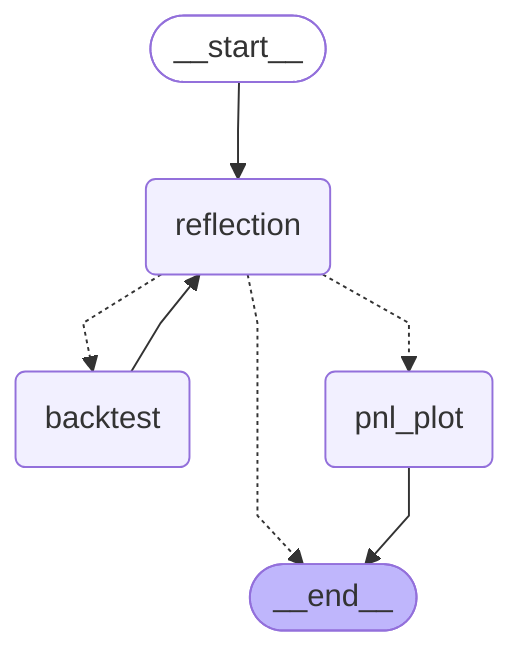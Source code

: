 ---
config:
  flowchart:
    curve: linear
---
graph TD;
	__start__([<p>__start__</p>]):::first
	reflection(reflection)
	backtest(backtest)
	pnl_plot(pnl_plot)
	__end__([<p>__end__</p>]):::last
	__start__ --> reflection;
	backtest --> reflection;
	reflection -.-> __end__;
	reflection -.-> backtest;
	reflection -.-> pnl_plot;
	pnl_plot --> __end__;
	classDef default fill:#f2f0ff,line-height:1.2
	classDef first fill-opacity:0
	classDef last fill:#bfb6fc